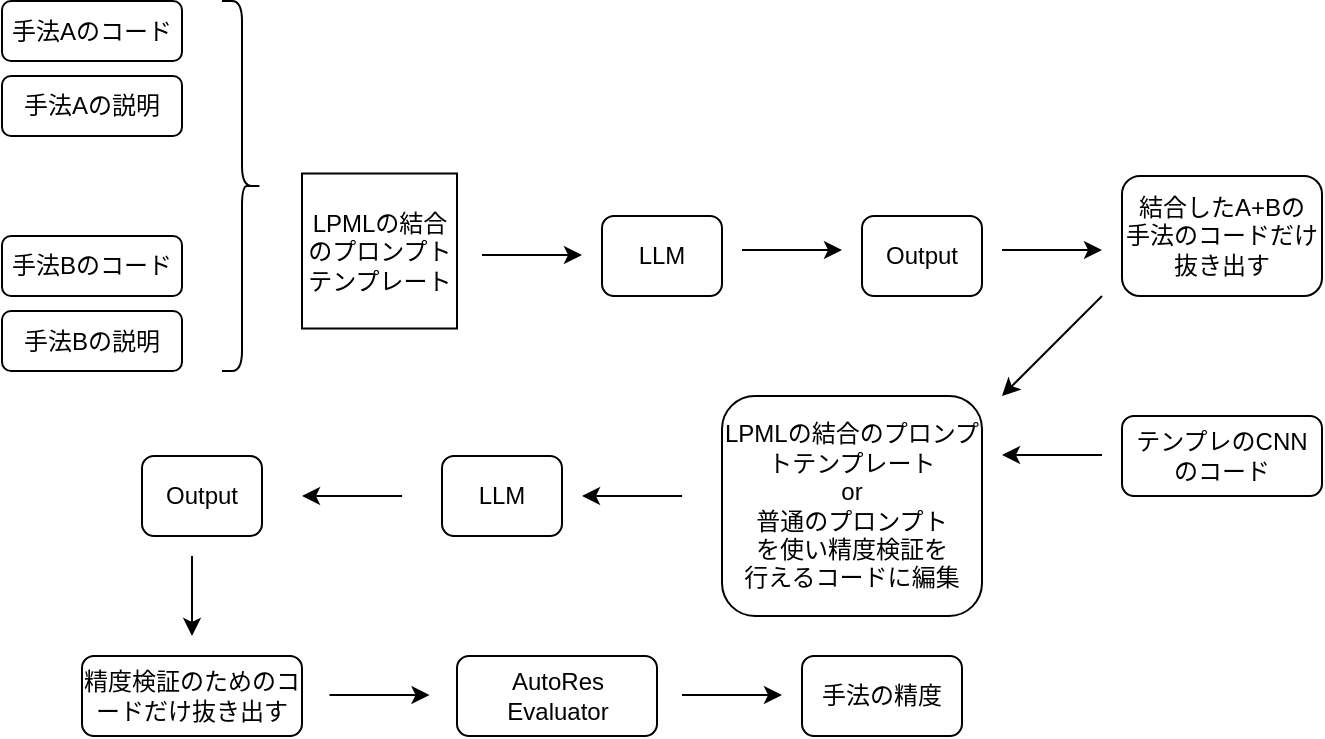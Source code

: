<mxfile>
    <diagram id="KcDo5PYdI-UrlhIV9xvp" name="ページ1">
        <mxGraphModel dx="1028" dy="1108" grid="1" gridSize="10" guides="1" tooltips="1" connect="1" arrows="1" fold="1" page="1" pageScale="1" pageWidth="827" pageHeight="1169" math="0" shadow="0">
            <root>
                <mxCell id="0"/>
                <mxCell id="1" parent="0"/>
                <mxCell id="2" value="LLM" style="rounded=1;whiteSpace=wrap;html=1;" vertex="1" parent="1">
                    <mxGeometry x="380" y="340" width="60" height="40" as="geometry"/>
                </mxCell>
                <mxCell id="3" value="LPMLの結合&lt;br&gt;のプロンプト&lt;br&gt;テンプレート" style="whiteSpace=wrap;html=1;aspect=fixed;" vertex="1" parent="1">
                    <mxGeometry x="230" y="318.75" width="77.5" height="77.5" as="geometry"/>
                </mxCell>
                <mxCell id="4" value="手法Aのコード" style="rounded=1;whiteSpace=wrap;html=1;" vertex="1" parent="1">
                    <mxGeometry x="80" y="232.5" width="90" height="30" as="geometry"/>
                </mxCell>
                <mxCell id="5" value="手法Bのコード" style="rounded=1;whiteSpace=wrap;html=1;" vertex="1" parent="1">
                    <mxGeometry x="80" y="350" width="90" height="30" as="geometry"/>
                </mxCell>
                <mxCell id="6" value="手法Aの説明" style="rounded=1;whiteSpace=wrap;html=1;" vertex="1" parent="1">
                    <mxGeometry x="80" y="270" width="90" height="30" as="geometry"/>
                </mxCell>
                <mxCell id="7" value="手法Bの説明" style="rounded=1;whiteSpace=wrap;html=1;" vertex="1" parent="1">
                    <mxGeometry x="80" y="387.5" width="90" height="30" as="geometry"/>
                </mxCell>
                <mxCell id="8" value="" style="shape=curlyBracket;whiteSpace=wrap;html=1;rounded=1;flipH=1;labelPosition=right;verticalLabelPosition=middle;align=left;verticalAlign=middle;" vertex="1" parent="1">
                    <mxGeometry x="190" y="232.5" width="20" height="185" as="geometry"/>
                </mxCell>
                <mxCell id="9" value="" style="endArrow=classic;html=1;" edge="1" parent="1">
                    <mxGeometry width="50" height="50" relative="1" as="geometry">
                        <mxPoint x="320" y="359.5" as="sourcePoint"/>
                        <mxPoint x="370" y="359.5" as="targetPoint"/>
                    </mxGeometry>
                </mxCell>
                <mxCell id="10" value="" style="endArrow=classic;html=1;" edge="1" parent="1">
                    <mxGeometry width="50" height="50" relative="1" as="geometry">
                        <mxPoint x="450" y="357" as="sourcePoint"/>
                        <mxPoint x="500" y="357" as="targetPoint"/>
                    </mxGeometry>
                </mxCell>
                <mxCell id="11" value="Output" style="rounded=1;whiteSpace=wrap;html=1;" vertex="1" parent="1">
                    <mxGeometry x="510" y="340" width="60" height="40" as="geometry"/>
                </mxCell>
                <mxCell id="12" value="結合したA+Bの&lt;br&gt;手法のコードだけ抜き出す" style="rounded=1;whiteSpace=wrap;html=1;" vertex="1" parent="1">
                    <mxGeometry x="640" y="320" width="100" height="60" as="geometry"/>
                </mxCell>
                <mxCell id="13" value="" style="endArrow=classic;html=1;" edge="1" parent="1">
                    <mxGeometry width="50" height="50" relative="1" as="geometry">
                        <mxPoint x="580" y="357" as="sourcePoint"/>
                        <mxPoint x="630" y="357" as="targetPoint"/>
                    </mxGeometry>
                </mxCell>
                <mxCell id="14" value="テンプレのCNN&lt;br&gt;のコード" style="rounded=1;whiteSpace=wrap;html=1;" vertex="1" parent="1">
                    <mxGeometry x="640" y="440" width="100" height="40" as="geometry"/>
                </mxCell>
                <mxCell id="15" value="LPMLの結合のプロンプトテンプレート&lt;br&gt;or&lt;br&gt;普通のプロンプト&lt;br&gt;を使い精度検証を&lt;br&gt;行えるコードに編集" style="rounded=1;whiteSpace=wrap;html=1;" vertex="1" parent="1">
                    <mxGeometry x="440" y="430" width="130" height="110" as="geometry"/>
                </mxCell>
                <mxCell id="16" value="" style="endArrow=classic;html=1;" edge="1" parent="1">
                    <mxGeometry width="50" height="50" relative="1" as="geometry">
                        <mxPoint x="630" y="380" as="sourcePoint"/>
                        <mxPoint x="580" y="430" as="targetPoint"/>
                    </mxGeometry>
                </mxCell>
                <mxCell id="17" value="" style="endArrow=classic;html=1;" edge="1" parent="1">
                    <mxGeometry width="50" height="50" relative="1" as="geometry">
                        <mxPoint x="630" y="459.5" as="sourcePoint"/>
                        <mxPoint x="580" y="459.5" as="targetPoint"/>
                    </mxGeometry>
                </mxCell>
                <mxCell id="18" value="" style="endArrow=classic;html=1;" edge="1" parent="1">
                    <mxGeometry width="50" height="50" relative="1" as="geometry">
                        <mxPoint x="420" y="480" as="sourcePoint"/>
                        <mxPoint x="370" y="480" as="targetPoint"/>
                    </mxGeometry>
                </mxCell>
                <mxCell id="19" value="LLM" style="rounded=1;whiteSpace=wrap;html=1;" vertex="1" parent="1">
                    <mxGeometry x="300" y="460" width="60" height="40" as="geometry"/>
                </mxCell>
                <mxCell id="20" value="" style="endArrow=classic;html=1;" edge="1" parent="1">
                    <mxGeometry width="50" height="50" relative="1" as="geometry">
                        <mxPoint x="280" y="480" as="sourcePoint"/>
                        <mxPoint x="230" y="480" as="targetPoint"/>
                    </mxGeometry>
                </mxCell>
                <mxCell id="21" value="Output" style="rounded=1;whiteSpace=wrap;html=1;" vertex="1" parent="1">
                    <mxGeometry x="150" y="460" width="60" height="40" as="geometry"/>
                </mxCell>
                <mxCell id="22" value="精度検証のためのコードだけ抜き出す" style="rounded=1;whiteSpace=wrap;html=1;" vertex="1" parent="1">
                    <mxGeometry x="120" y="560" width="110" height="40" as="geometry"/>
                </mxCell>
                <mxCell id="23" value="" style="endArrow=classic;html=1;" edge="1" parent="1">
                    <mxGeometry width="50" height="50" relative="1" as="geometry">
                        <mxPoint x="175" y="510" as="sourcePoint"/>
                        <mxPoint x="175" y="550" as="targetPoint"/>
                    </mxGeometry>
                </mxCell>
                <mxCell id="24" value="AutoRes&lt;br&gt;Evaluator" style="rounded=1;whiteSpace=wrap;html=1;" vertex="1" parent="1">
                    <mxGeometry x="307.5" y="560" width="100" height="40" as="geometry"/>
                </mxCell>
                <mxCell id="25" value="" style="endArrow=classic;html=1;" edge="1" parent="1">
                    <mxGeometry width="50" height="50" relative="1" as="geometry">
                        <mxPoint x="243.75" y="579.5" as="sourcePoint"/>
                        <mxPoint x="293.75" y="579.5" as="targetPoint"/>
                    </mxGeometry>
                </mxCell>
                <mxCell id="26" value="" style="endArrow=classic;html=1;" edge="1" parent="1">
                    <mxGeometry width="50" height="50" relative="1" as="geometry">
                        <mxPoint x="420" y="579.5" as="sourcePoint"/>
                        <mxPoint x="470" y="579.5" as="targetPoint"/>
                    </mxGeometry>
                </mxCell>
                <mxCell id="27" value="手法の精度" style="rounded=1;whiteSpace=wrap;html=1;" vertex="1" parent="1">
                    <mxGeometry x="480" y="560" width="80" height="40" as="geometry"/>
                </mxCell>
            </root>
        </mxGraphModel>
    </diagram>
</mxfile>

